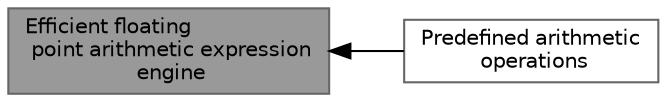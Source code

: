 digraph "Efficient floating point arithmetic expression engine"
{
 // LATEX_PDF_SIZE
  bgcolor="transparent";
  edge [fontname=Helvetica,fontsize=10,labelfontname=Helvetica,labelfontsize=10];
  node [fontname=Helvetica,fontsize=10,shape=box,height=0.2,width=0.4];
  rankdir=LR;
  Node1 [id="Node000001",label="Efficient floating\l point arithmetic expression\l engine",height=0.2,width=0.4,color="gray40", fillcolor="grey60", style="filled", fontcolor="black",tooltip="Creates a stack-based expression evaluation function."];
  Node2 [id="Node000002",label="Predefined arithmetic\l operations",height=0.2,width=0.4,color="grey40", fillcolor="white", style="filled",URL="$group__expr-predefined-ops.html",tooltip="expr engine has special support for these operations by inlining, leading to much faster execution."];
  Node1->Node2 [shape=plaintext, dir="back", style="solid"];
}
